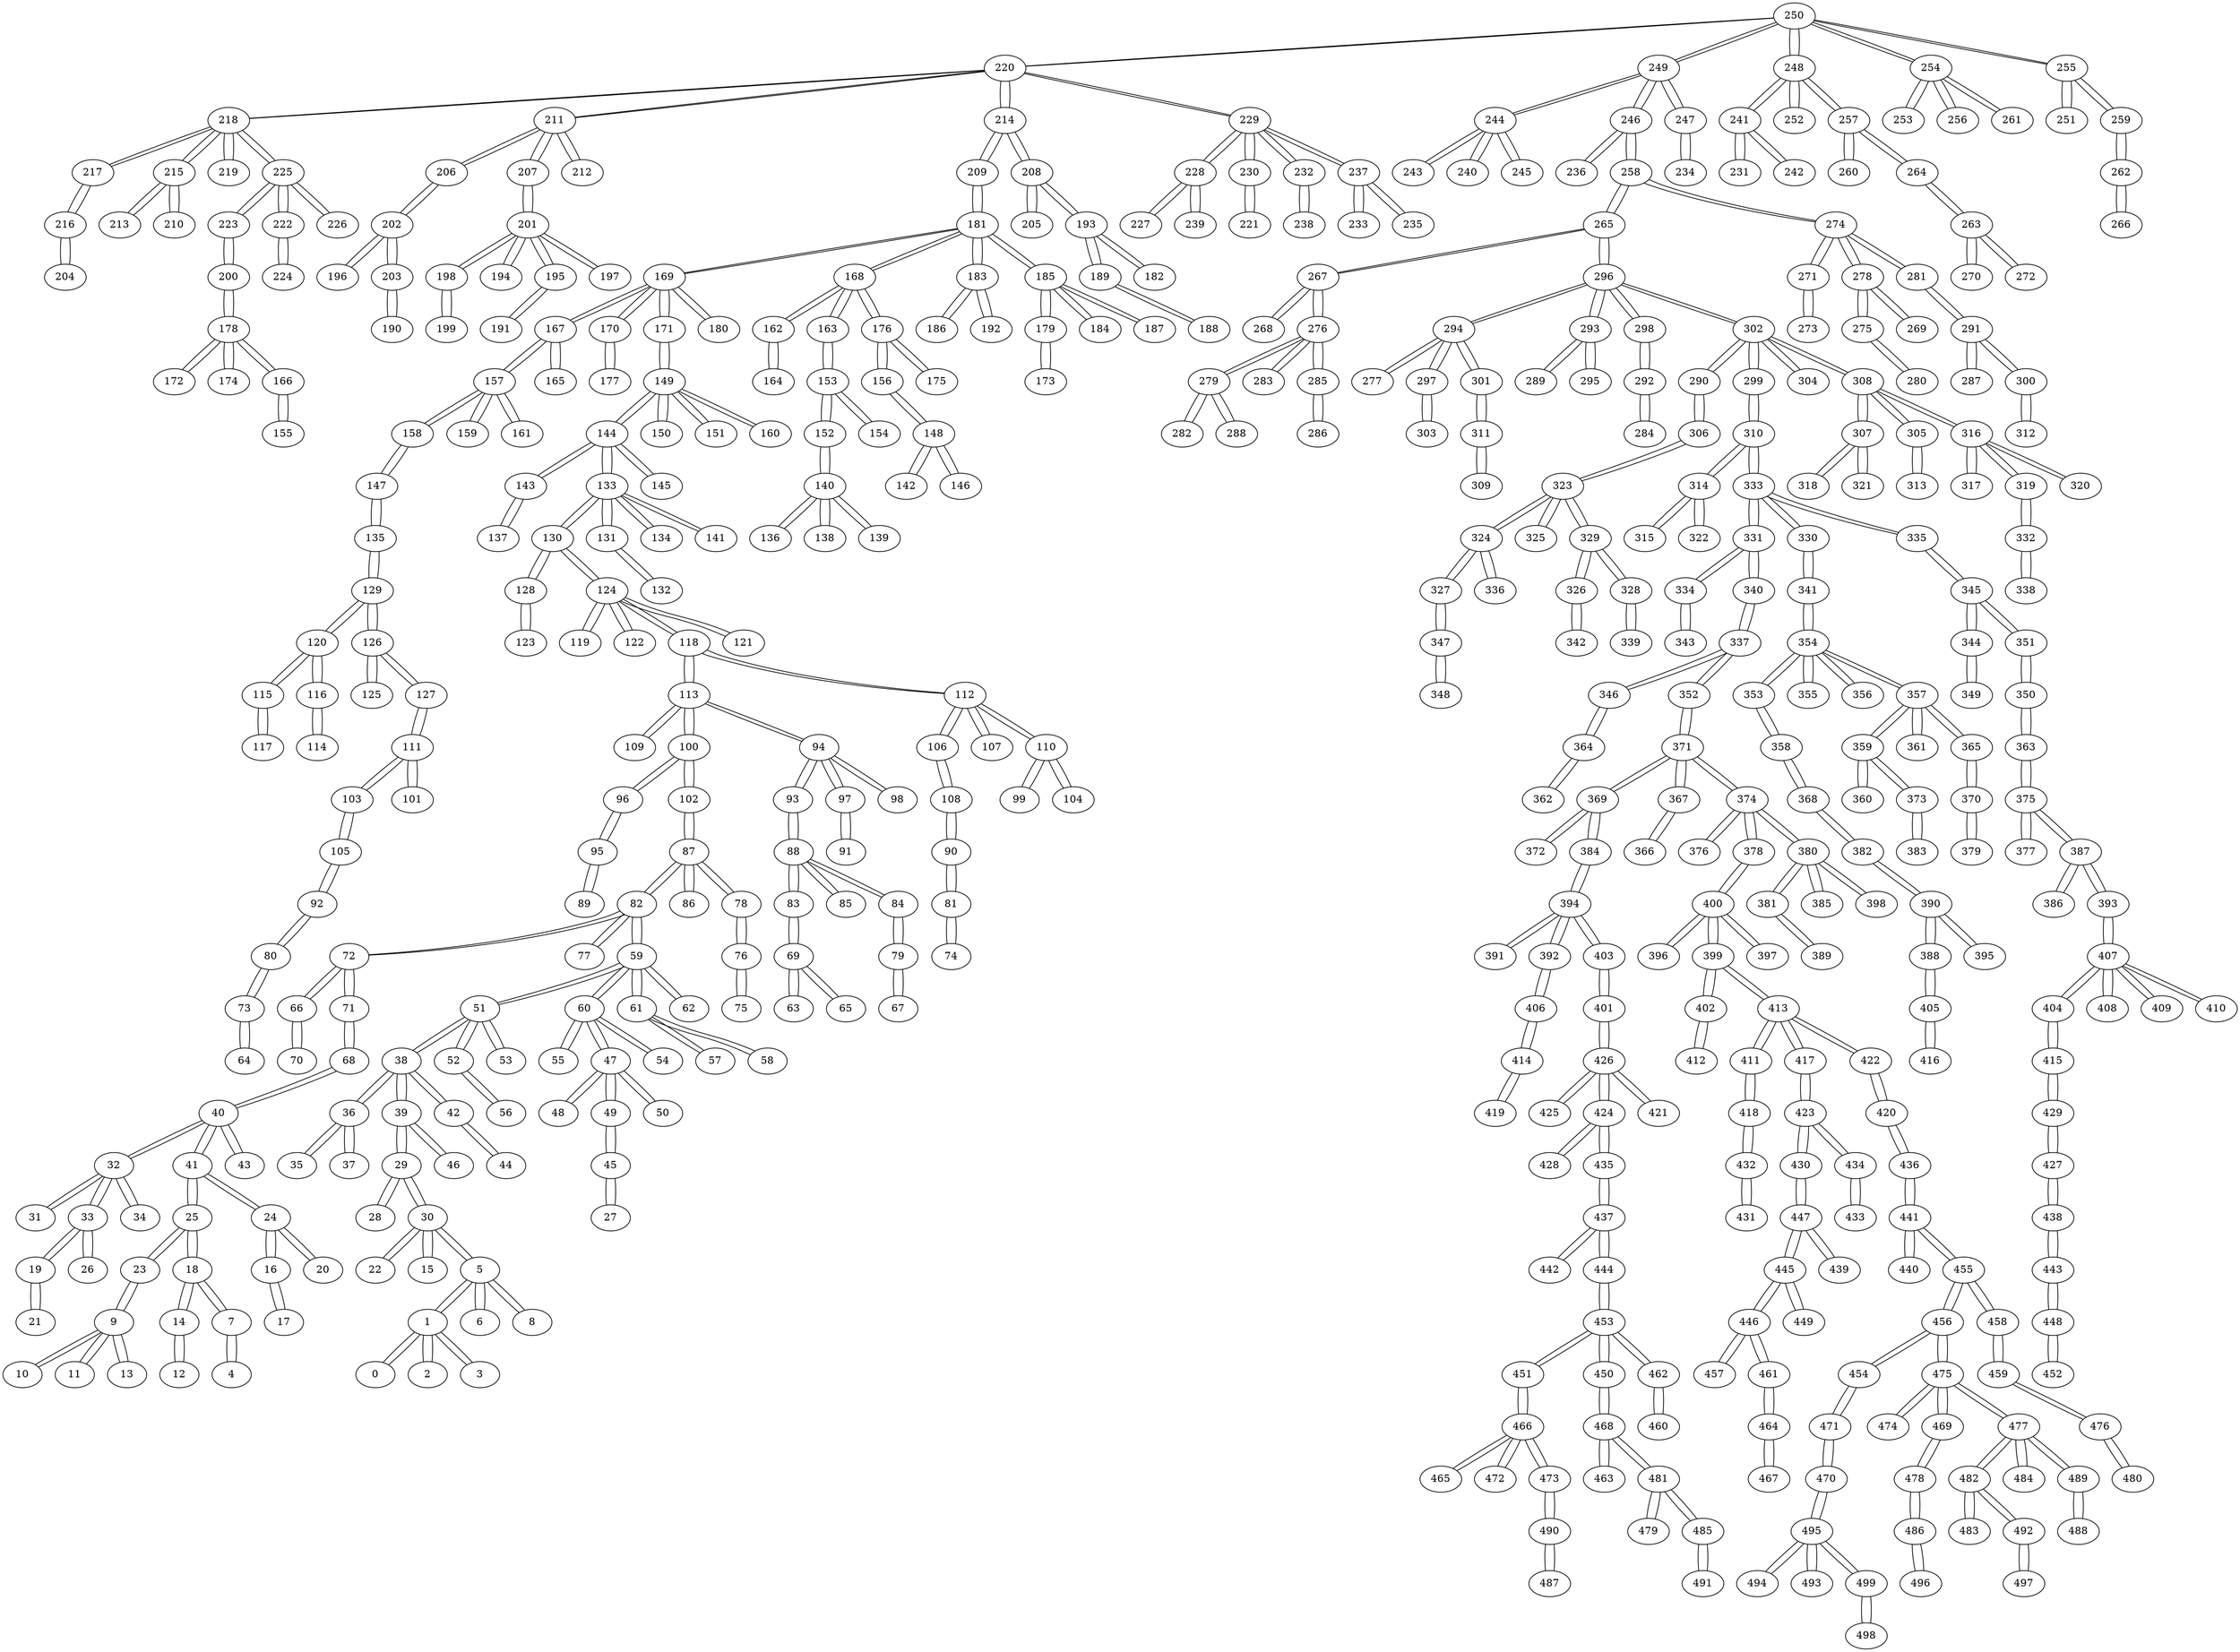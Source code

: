 graph {
250 -- 220
250 -- 249
250 -- 248
250 -- 254
250 -- 255
220 -- 250
220 -- 218
220 -- 211
220 -- 214
220 -- 229
249 -- 250
249 -- 244
249 -- 246
249 -- 247
248 -- 250
248 -- 241
248 -- 252
248 -- 257
254 -- 250
254 -- 253
254 -- 256
254 -- 261
255 -- 250
255 -- 251
255 -- 259
218 -- 220
218 -- 217
218 -- 215
218 -- 219
218 -- 225
211 -- 220
211 -- 206
211 -- 207
211 -- 212
214 -- 220
214 -- 209
214 -- 208
229 -- 220
229 -- 228
229 -- 230
229 -- 232
229 -- 237
244 -- 249
244 -- 243
244 -- 240
244 -- 245
246 -- 249
246 -- 236
246 -- 258
247 -- 249
247 -- 234
241 -- 248
241 -- 231
241 -- 242
252 -- 248
257 -- 248
257 -- 260
257 -- 264
253 -- 254
256 -- 254
261 -- 254
251 -- 255
259 -- 255
259 -- 262
217 -- 218
217 -- 216
215 -- 218
215 -- 213
215 -- 210
219 -- 218
225 -- 218
225 -- 223
225 -- 222
225 -- 226
206 -- 211
206 -- 202
207 -- 211
207 -- 201
212 -- 211
209 -- 214
209 -- 181
208 -- 214
208 -- 205
208 -- 193
228 -- 229
228 -- 227
228 -- 239
230 -- 229
230 -- 221
232 -- 229
232 -- 238
237 -- 229
237 -- 233
237 -- 235
243 -- 244
240 -- 244
245 -- 244
236 -- 246
258 -- 246
258 -- 265
258 -- 274
234 -- 247
231 -- 241
242 -- 241
260 -- 257
264 -- 257
264 -- 263
262 -- 259
262 -- 266
216 -- 217
216 -- 204
213 -- 215
210 -- 215
223 -- 225
223 -- 200
222 -- 225
222 -- 224
226 -- 225
202 -- 206
202 -- 196
202 -- 203
201 -- 207
201 -- 198
201 -- 194
201 -- 195
201 -- 197
181 -- 209
181 -- 169
181 -- 168
181 -- 183
181 -- 185
205 -- 208
193 -- 208
193 -- 189
193 -- 182
227 -- 228
239 -- 228
221 -- 230
238 -- 232
233 -- 237
235 -- 237
265 -- 258
265 -- 267
265 -- 296
274 -- 258
274 -- 271
274 -- 278
274 -- 281
263 -- 264
263 -- 270
263 -- 272
266 -- 262
204 -- 216
200 -- 223
200 -- 178
224 -- 222
196 -- 202
203 -- 202
203 -- 190
198 -- 201
198 -- 199
194 -- 201
195 -- 201
195 -- 191
197 -- 201
169 -- 181
169 -- 167
169 -- 170
169 -- 171
169 -- 180
168 -- 181
168 -- 162
168 -- 163
168 -- 176
183 -- 181
183 -- 186
183 -- 192
185 -- 181
185 -- 179
185 -- 184
185 -- 187
189 -- 193
189 -- 188
182 -- 193
267 -- 265
267 -- 268
267 -- 276
296 -- 265
296 -- 294
296 -- 293
296 -- 298
296 -- 302
271 -- 274
271 -- 273
278 -- 274
278 -- 275
278 -- 269
281 -- 274
281 -- 291
270 -- 263
272 -- 263
178 -- 200
178 -- 172
178 -- 174
178 -- 166
190 -- 203
199 -- 198
191 -- 195
167 -- 169
167 -- 157
167 -- 165
170 -- 169
170 -- 177
171 -- 169
171 -- 149
180 -- 169
162 -- 168
162 -- 164
163 -- 168
163 -- 153
176 -- 168
176 -- 156
176 -- 175
186 -- 183
192 -- 183
179 -- 185
179 -- 173
184 -- 185
187 -- 185
188 -- 189
268 -- 267
276 -- 267
276 -- 279
276 -- 283
276 -- 285
294 -- 296
294 -- 277
294 -- 297
294 -- 301
293 -- 296
293 -- 289
293 -- 295
298 -- 296
298 -- 292
302 -- 296
302 -- 290
302 -- 299
302 -- 304
302 -- 308
273 -- 271
275 -- 278
275 -- 280
269 -- 278
291 -- 281
291 -- 287
291 -- 300
172 -- 178
174 -- 178
166 -- 178
166 -- 155
157 -- 167
157 -- 158
157 -- 159
157 -- 161
165 -- 167
177 -- 170
149 -- 171
149 -- 144
149 -- 150
149 -- 151
149 -- 160
164 -- 162
153 -- 163
153 -- 152
153 -- 154
156 -- 176
156 -- 148
175 -- 176
173 -- 179
279 -- 276
279 -- 282
279 -- 288
283 -- 276
285 -- 276
285 -- 286
277 -- 294
297 -- 294
297 -- 303
301 -- 294
301 -- 311
289 -- 293
295 -- 293
292 -- 298
292 -- 284
290 -- 302
290 -- 306
299 -- 302
299 -- 310
304 -- 302
308 -- 302
308 -- 307
308 -- 305
308 -- 316
280 -- 275
287 -- 291
300 -- 291
300 -- 312
155 -- 166
158 -- 157
158 -- 147
159 -- 157
161 -- 157
144 -- 149
144 -- 143
144 -- 133
144 -- 145
150 -- 149
151 -- 149
160 -- 149
152 -- 153
152 -- 140
154 -- 153
148 -- 156
148 -- 142
148 -- 146
282 -- 279
288 -- 279
286 -- 285
303 -- 297
311 -- 301
311 -- 309
284 -- 292
306 -- 290
306 -- 323
310 -- 299
310 -- 314
310 -- 333
307 -- 308
307 -- 318
307 -- 321
305 -- 308
305 -- 313
316 -- 308
316 -- 317
316 -- 319
316 -- 320
312 -- 300
147 -- 158
147 -- 135
143 -- 144
143 -- 137
133 -- 144
133 -- 130
133 -- 131
133 -- 134
133 -- 141
145 -- 144
140 -- 152
140 -- 136
140 -- 138
140 -- 139
142 -- 148
146 -- 148
309 -- 311
323 -- 306
323 -- 324
323 -- 325
323 -- 329
314 -- 310
314 -- 315
314 -- 322
333 -- 310
333 -- 331
333 -- 330
333 -- 335
318 -- 307
321 -- 307
313 -- 305
317 -- 316
319 -- 316
319 -- 332
320 -- 316
135 -- 147
135 -- 129
137 -- 143
130 -- 133
130 -- 128
130 -- 124
131 -- 133
131 -- 132
134 -- 133
141 -- 133
136 -- 140
138 -- 140
139 -- 140
324 -- 323
324 -- 327
324 -- 336
325 -- 323
329 -- 323
329 -- 326
329 -- 328
315 -- 314
322 -- 314
331 -- 333
331 -- 334
331 -- 340
330 -- 333
330 -- 341
335 -- 333
335 -- 345
332 -- 319
332 -- 338
129 -- 135
129 -- 120
129 -- 126
128 -- 130
128 -- 123
124 -- 130
124 -- 119
124 -- 122
124 -- 118
124 -- 121
132 -- 131
327 -- 324
327 -- 347
336 -- 324
326 -- 329
326 -- 342
328 -- 329
328 -- 339
334 -- 331
334 -- 343
340 -- 331
340 -- 337
341 -- 330
341 -- 354
345 -- 335
345 -- 344
345 -- 351
338 -- 332
120 -- 129
120 -- 115
120 -- 116
126 -- 129
126 -- 125
126 -- 127
123 -- 128
119 -- 124
122 -- 124
118 -- 124
118 -- 113
118 -- 112
121 -- 124
347 -- 327
347 -- 348
342 -- 326
339 -- 328
343 -- 334
337 -- 340
337 -- 346
337 -- 352
354 -- 341
354 -- 353
354 -- 355
354 -- 356
354 -- 357
344 -- 345
344 -- 349
351 -- 345
351 -- 350
115 -- 120
115 -- 117
116 -- 120
116 -- 114
125 -- 126
127 -- 126
127 -- 111
113 -- 118
113 -- 109
113 -- 100
113 -- 94
112 -- 118
112 -- 106
112 -- 107
112 -- 110
348 -- 347
346 -- 337
346 -- 364
352 -- 337
352 -- 371
353 -- 354
353 -- 358
355 -- 354
356 -- 354
357 -- 354
357 -- 359
357 -- 361
357 -- 365
349 -- 344
350 -- 351
350 -- 363
117 -- 115
114 -- 116
111 -- 127
111 -- 103
111 -- 101
109 -- 113
100 -- 113
100 -- 96
100 -- 102
94 -- 113
94 -- 93
94 -- 97
94 -- 98
106 -- 112
106 -- 108
107 -- 112
110 -- 112
110 -- 99
110 -- 104
364 -- 346
364 -- 362
371 -- 352
371 -- 369
371 -- 367
371 -- 374
358 -- 353
358 -- 368
359 -- 357
359 -- 360
359 -- 373
361 -- 357
365 -- 357
365 -- 370
363 -- 350
363 -- 375
103 -- 111
103 -- 105
101 -- 111
96 -- 100
96 -- 95
102 -- 100
102 -- 87
93 -- 94
93 -- 88
97 -- 94
97 -- 91
98 -- 94
108 -- 106
108 -- 90
99 -- 110
104 -- 110
362 -- 364
369 -- 371
369 -- 372
369 -- 384
367 -- 371
367 -- 366
374 -- 371
374 -- 376
374 -- 378
374 -- 380
368 -- 358
368 -- 382
360 -- 359
373 -- 359
373 -- 383
370 -- 365
370 -- 379
375 -- 363
375 -- 377
375 -- 387
105 -- 103
105 -- 92
95 -- 96
95 -- 89
87 -- 102
87 -- 82
87 -- 86
87 -- 78
88 -- 93
88 -- 83
88 -- 85
88 -- 84
91 -- 97
90 -- 108
90 -- 81
372 -- 369
384 -- 369
384 -- 394
366 -- 367
376 -- 374
378 -- 374
378 -- 400
380 -- 374
380 -- 381
380 -- 385
380 -- 398
382 -- 368
382 -- 390
383 -- 373
379 -- 370
377 -- 375
387 -- 375
387 -- 386
387 -- 393
92 -- 105
92 -- 80
89 -- 95
82 -- 87
82 -- 72
82 -- 77
82 -- 59
86 -- 87
78 -- 87
78 -- 76
83 -- 88
83 -- 69
85 -- 88
84 -- 88
84 -- 79
81 -- 90
81 -- 74
394 -- 384
394 -- 391
394 -- 392
394 -- 403
400 -- 378
400 -- 396
400 -- 399
400 -- 397
381 -- 380
381 -- 389
385 -- 380
398 -- 380
390 -- 382
390 -- 388
390 -- 395
386 -- 387
393 -- 387
393 -- 407
80 -- 92
80 -- 73
72 -- 82
72 -- 66
72 -- 71
77 -- 82
59 -- 82
59 -- 51
59 -- 60
59 -- 61
59 -- 62
76 -- 78
76 -- 75
69 -- 83
69 -- 63
69 -- 65
79 -- 84
79 -- 67
74 -- 81
391 -- 394
392 -- 394
392 -- 406
403 -- 394
403 -- 401
396 -- 400
399 -- 400
399 -- 402
399 -- 413
397 -- 400
389 -- 381
388 -- 390
388 -- 405
395 -- 390
407 -- 393
407 -- 404
407 -- 408
407 -- 409
407 -- 410
73 -- 80
73 -- 64
66 -- 72
66 -- 70
71 -- 72
71 -- 68
51 -- 59
51 -- 38
51 -- 52
51 -- 53
60 -- 59
60 -- 55
60 -- 47
60 -- 54
61 -- 59
61 -- 57
61 -- 58
62 -- 59
75 -- 76
63 -- 69
65 -- 69
67 -- 79
406 -- 392
406 -- 414
401 -- 403
401 -- 426
402 -- 399
402 -- 412
413 -- 399
413 -- 411
413 -- 417
413 -- 422
405 -- 388
405 -- 416
404 -- 407
404 -- 415
408 -- 407
409 -- 407
410 -- 407
64 -- 73
70 -- 66
68 -- 71
68 -- 40
38 -- 51
38 -- 36
38 -- 39
38 -- 42
52 -- 51
52 -- 56
53 -- 51
55 -- 60
47 -- 60
47 -- 48
47 -- 49
47 -- 50
54 -- 60
57 -- 61
58 -- 61
414 -- 406
414 -- 419
426 -- 401
426 -- 425
426 -- 424
426 -- 421
412 -- 402
411 -- 413
411 -- 418
417 -- 413
417 -- 423
422 -- 413
422 -- 420
416 -- 405
415 -- 404
415 -- 429
40 -- 68
40 -- 32
40 -- 41
40 -- 43
36 -- 38
36 -- 35
36 -- 37
39 -- 38
39 -- 29
39 -- 46
42 -- 38
42 -- 44
56 -- 52
48 -- 47
49 -- 47
49 -- 45
50 -- 47
419 -- 414
425 -- 426
424 -- 426
424 -- 428
424 -- 435
421 -- 426
418 -- 411
418 -- 432
423 -- 417
423 -- 430
423 -- 434
420 -- 422
420 -- 436
429 -- 415
429 -- 427
32 -- 40
32 -- 31
32 -- 33
32 -- 34
41 -- 40
41 -- 25
41 -- 24
43 -- 40
35 -- 36
37 -- 36
29 -- 39
29 -- 28
29 -- 30
46 -- 39
44 -- 42
45 -- 49
45 -- 27
428 -- 424
435 -- 424
435 -- 437
432 -- 418
432 -- 431
430 -- 423
430 -- 447
434 -- 423
434 -- 433
436 -- 420
436 -- 441
427 -- 429
427 -- 438
31 -- 32
33 -- 32
33 -- 19
33 -- 26
34 -- 32
25 -- 41
25 -- 23
25 -- 18
24 -- 41
24 -- 16
24 -- 20
28 -- 29
30 -- 29
30 -- 22
30 -- 15
30 -- 5
27 -- 45
437 -- 435
437 -- 442
437 -- 444
431 -- 432
447 -- 430
447 -- 445
447 -- 439
433 -- 434
441 -- 436
441 -- 440
441 -- 455
438 -- 427
438 -- 443
19 -- 33
19 -- 21
26 -- 33
23 -- 25
23 -- 9
18 -- 25
18 -- 14
18 -- 7
16 -- 24
16 -- 17
20 -- 24
22 -- 30
15 -- 30
5 -- 30
5 -- 1
5 -- 6
5 -- 8
442 -- 437
444 -- 437
444 -- 453
445 -- 447
445 -- 446
445 -- 449
439 -- 447
440 -- 441
455 -- 441
455 -- 456
455 -- 458
443 -- 438
443 -- 448
21 -- 19
9 -- 23
9 -- 10
9 -- 11
9 -- 13
14 -- 18
14 -- 12
7 -- 18
7 -- 4
17 -- 16
1 -- 5
1 -- 0
1 -- 2
1 -- 3
6 -- 5
8 -- 5
453 -- 444
453 -- 451
453 -- 450
453 -- 462
446 -- 445
446 -- 457
446 -- 461
449 -- 445
456 -- 455
456 -- 454
456 -- 475
458 -- 455
458 -- 459
448 -- 443
448 -- 452
10 -- 9
11 -- 9
13 -- 9
12 -- 14
4 -- 7
0 -- 1
2 -- 1
3 -- 1
451 -- 453
451 -- 466
450 -- 453
450 -- 468
462 -- 453
462 -- 460
457 -- 446
461 -- 446
461 -- 464
454 -- 456
454 -- 471
475 -- 456
475 -- 474
475 -- 469
475 -- 477
459 -- 458
459 -- 476
452 -- 448
466 -- 451
466 -- 465
466 -- 472
466 -- 473
468 -- 450
468 -- 463
468 -- 481
460 -- 462
464 -- 461
464 -- 467
471 -- 454
471 -- 470
474 -- 475
469 -- 475
469 -- 478
477 -- 475
477 -- 482
477 -- 484
477 -- 489
476 -- 459
476 -- 480
465 -- 466
472 -- 466
473 -- 466
473 -- 490
463 -- 468
481 -- 468
481 -- 479
481 -- 485
467 -- 464
470 -- 471
470 -- 495
478 -- 469
478 -- 486
482 -- 477
482 -- 483
482 -- 492
484 -- 477
489 -- 477
489 -- 488
480 -- 476
490 -- 473
490 -- 487
479 -- 481
485 -- 481
485 -- 491
495 -- 470
495 -- 494
495 -- 493
495 -- 499
486 -- 478
486 -- 496
483 -- 482
492 -- 482
492 -- 497
488 -- 489
487 -- 490
491 -- 485
494 -- 495
493 -- 495
499 -- 495
499 -- 498
496 -- 486
497 -- 492
498 -- 499
}
